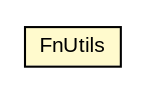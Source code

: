 #!/usr/local/bin/dot
#
# Class diagram 
# Generated by UMLGraph version 5.1 (http://www.umlgraph.org/)
#

digraph G {
	edge [fontname="arial",fontsize=10,labelfontname="arial",labelfontsize=10];
	node [fontname="arial",fontsize=10,shape=plaintext];
	nodesep=0.25;
	ranksep=0.5;
	// io.nextweb.fn.FnUtils
	c4662 [label=<<table title="io.nextweb.fn.FnUtils" border="0" cellborder="1" cellspacing="0" cellpadding="2" port="p" bgcolor="lemonChiffon" href="./FnUtils.html">
		<tr><td><table border="0" cellspacing="0" cellpadding="1">
<tr><td align="center" balign="center"> FnUtils </td></tr>
		</table></td></tr>
		</table>>, fontname="arial", fontcolor="black", fontsize=10.0];
}


